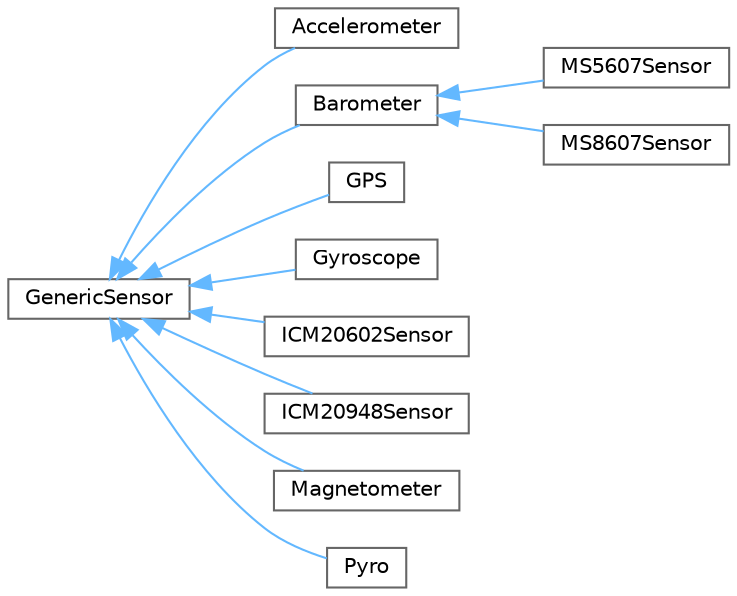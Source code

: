 digraph "Graphical Class Hierarchy"
{
 // LATEX_PDF_SIZE
  bgcolor="transparent";
  edge [fontname=Helvetica,fontsize=10,labelfontname=Helvetica,labelfontsize=10];
  node [fontname=Helvetica,fontsize=10,shape=box,height=0.2,width=0.4];
  rankdir="LR";
  Node0 [label="GenericSensor",height=0.2,width=0.4,color="grey40", fillcolor="white", style="filled",URL="$classGenericSensor.html",tooltip="Underlying interface to all sensors."];
  Node0 -> Node1 [dir="back",color="steelblue1",style="solid"];
  Node1 [label="Accelerometer",height=0.2,width=0.4,color="grey40", fillcolor="white", style="filled",URL="$classAccelerometer.html",tooltip="Generic Accelerometer."];
  Node0 -> Node2 [dir="back",color="steelblue1",style="solid"];
  Node2 [label="Barometer",height=0.2,width=0.4,color="grey40", fillcolor="white", style="filled",URL="$classBarometer.html",tooltip="Generic Barometer."];
  Node2 -> Node3 [dir="back",color="steelblue1",style="solid"];
  Node3 [label="MS5607Sensor",height=0.2,width=0.4,color="grey40", fillcolor="white", style="filled",URL="$classMS5607Sensor.html",tooltip="An implementation of Barometer for the MS8607 barometer."];
  Node2 -> Node4 [dir="back",color="steelblue1",style="solid"];
  Node4 [label="MS8607Sensor",height=0.2,width=0.4,color="grey40", fillcolor="white", style="filled",URL="$classMS8607Sensor.html",tooltip="An implementation of Barometer for the MS8607 barometer."];
  Node0 -> Node5 [dir="back",color="steelblue1",style="solid"];
  Node5 [label="GPS",height=0.2,width=0.4,color="grey40", fillcolor="white", style="filled",URL="$classGPS.html",tooltip=" "];
  Node0 -> Node6 [dir="back",color="steelblue1",style="solid"];
  Node6 [label="Gyroscope",height=0.2,width=0.4,color="grey40", fillcolor="white", style="filled",URL="$classGyroscope.html",tooltip="Generic Gyroscope."];
  Node0 -> Node7 [dir="back",color="steelblue1",style="solid"];
  Node7 [label="ICM20602Sensor",height=0.2,width=0.4,color="grey40", fillcolor="white", style="filled",URL="$classICM20602Sensor.html",tooltip="Driver for ICM20602."];
  Node0 -> Node8 [dir="back",color="steelblue1",style="solid"];
  Node8 [label="ICM20948Sensor",height=0.2,width=0.4,color="grey40", fillcolor="white", style="filled",URL="$classICM20948Sensor.html",tooltip="Driver for ICM20948."];
  Node0 -> Node9 [dir="back",color="steelblue1",style="solid"];
  Node9 [label="Magnetometer",height=0.2,width=0.4,color="grey40", fillcolor="white", style="filled",URL="$classMagnetometer.html",tooltip="Generic Magnetometer."];
  Node0 -> Node10 [dir="back",color="steelblue1",style="solid"];
  Node10 [label="Pyro",height=0.2,width=0.4,color="grey40", fillcolor="white", style="filled",URL="$classPyro.html",tooltip="Represents a pyro channel."];
}
